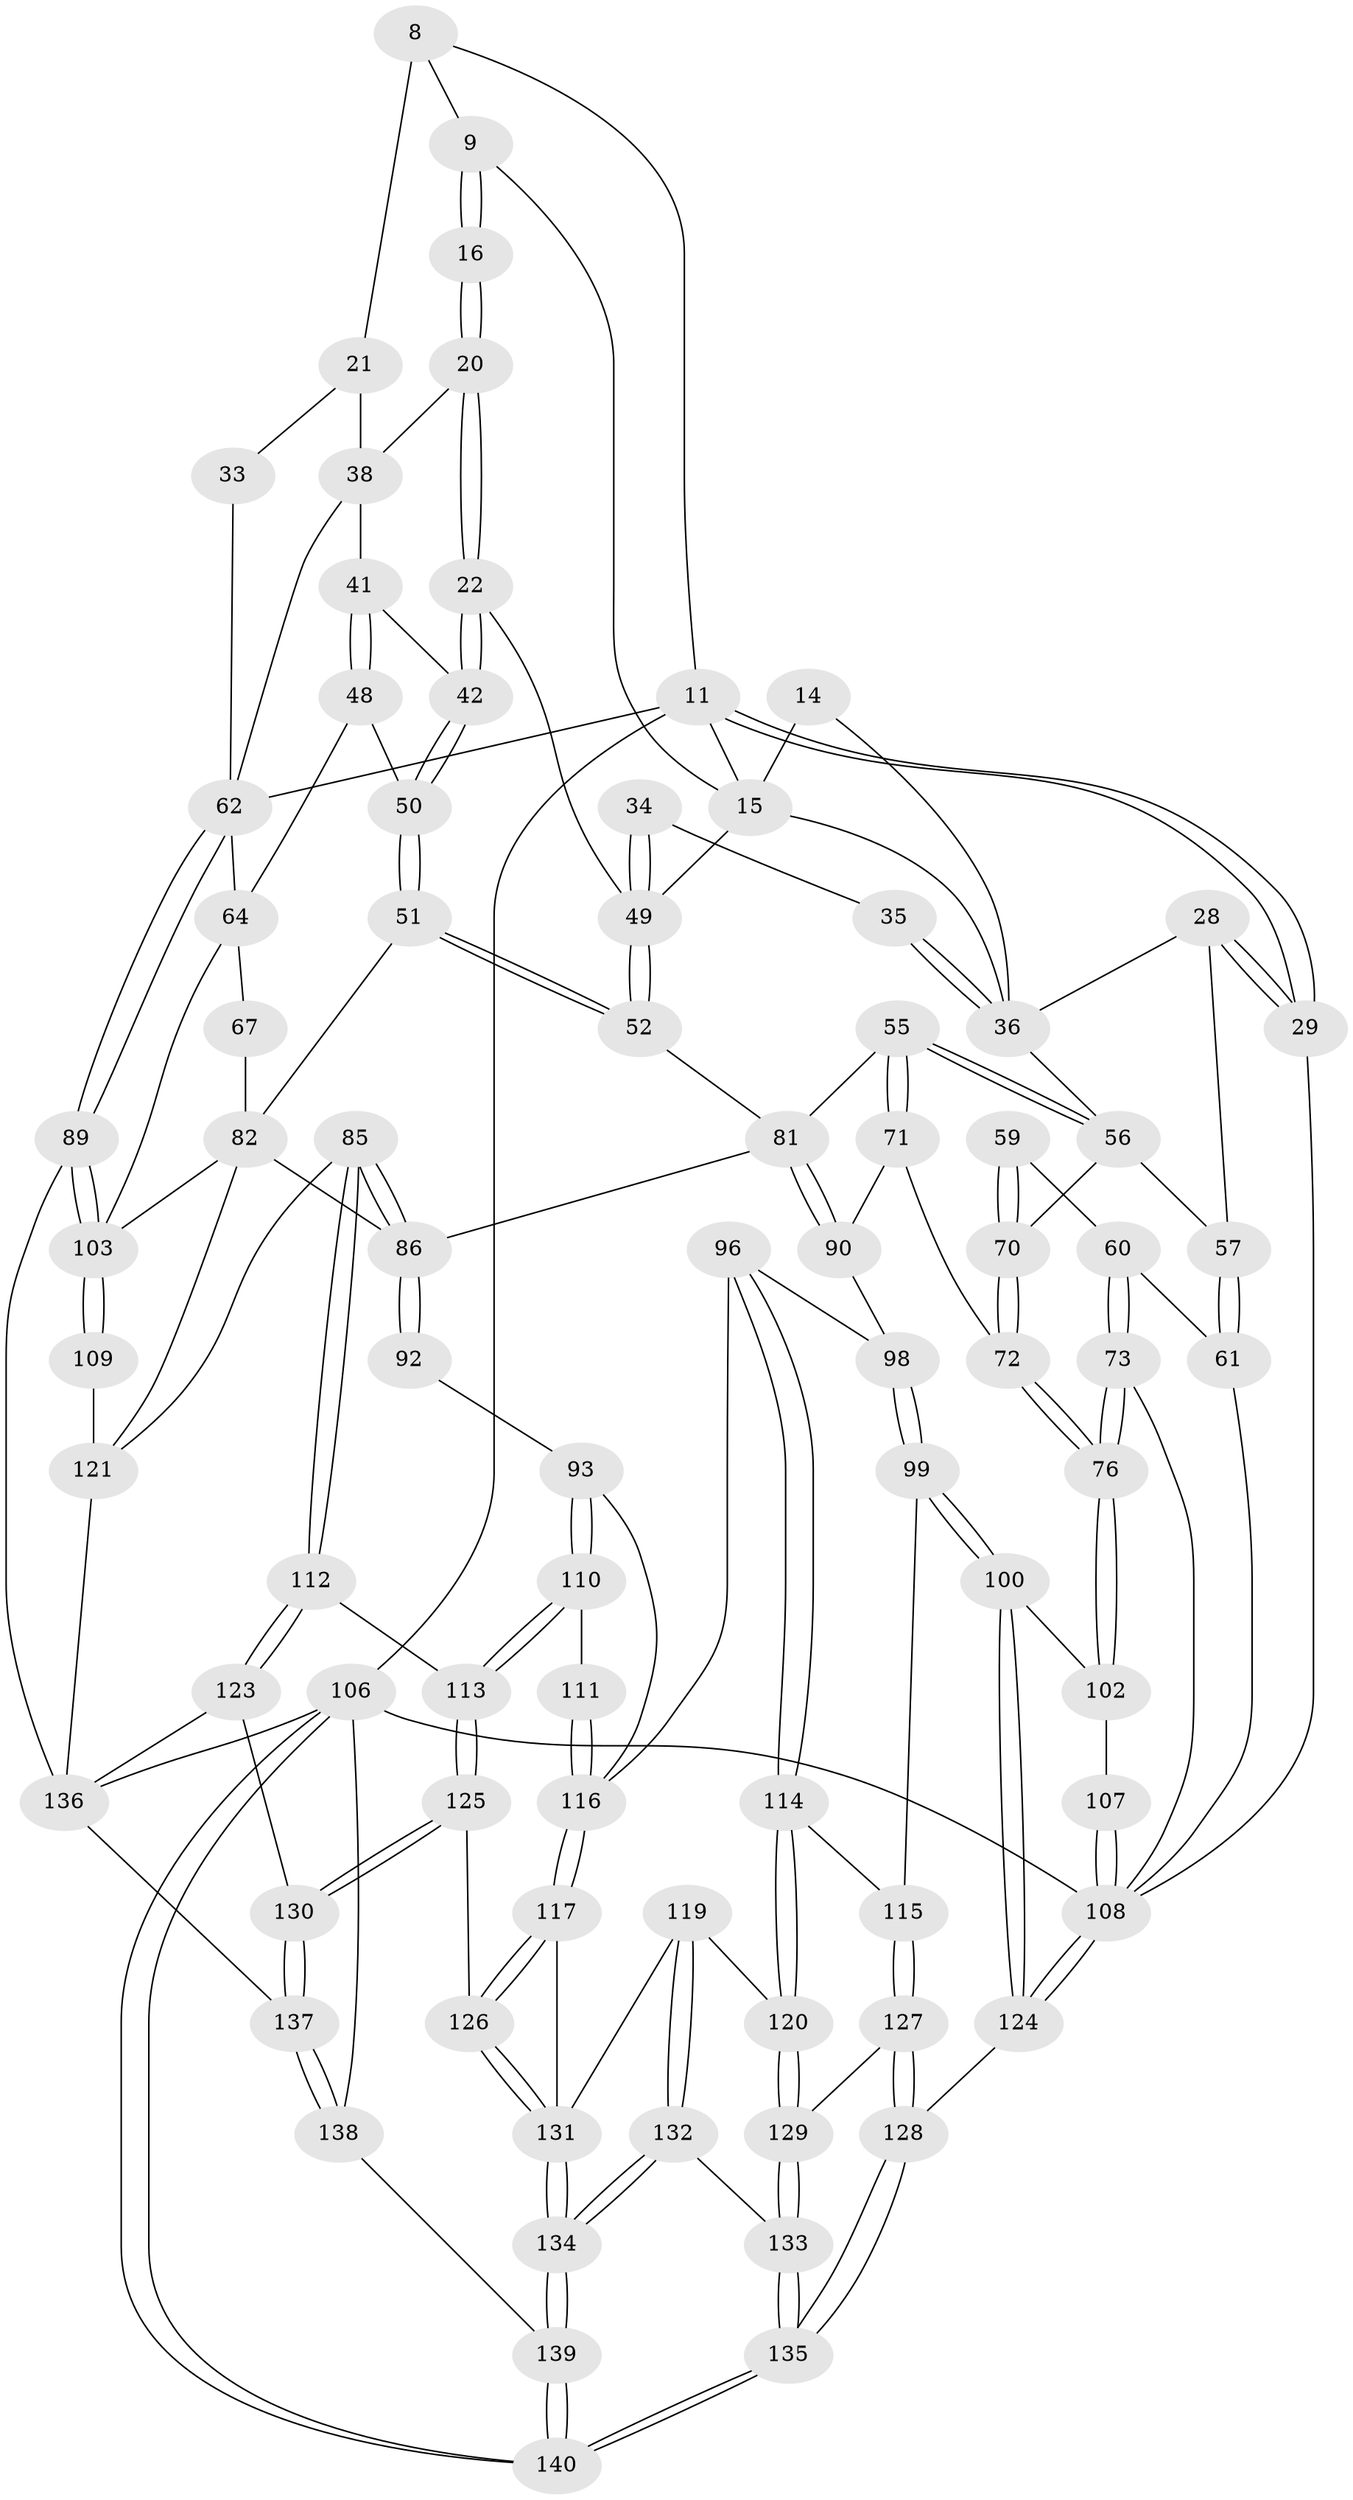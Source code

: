 // original degree distribution, {3: 0.014285714285714285, 4: 0.2357142857142857, 6: 0.22142857142857142, 5: 0.5285714285714286}
// Generated by graph-tools (version 1.1) at 2025/06/03/04/25 22:06:44]
// undirected, 84 vertices, 194 edges
graph export_dot {
graph [start="1"]
  node [color=gray90,style=filled];
  8 [pos="+0.7194376681539274+0.05320117627368326",super="+7"];
  9 [pos="+0.7171352876293255+0.051885123050802215",super="+5"];
  11 [pos="+0+0",super="+10+6"];
  14 [pos="+0.32156708110624+0.1304133226987084"];
  15 [pos="+0.22727936589243794+0.04325474073160568",super="+13"];
  16 [pos="+0.6447702554488163+0.0926188750584655"];
  20 [pos="+0.68273330160933+0.22900361431936866"];
  21 [pos="+0.8827768189728048+0.09456033355904947",super="+17+18"];
  22 [pos="+0.6184123081829788+0.282998158511187"];
  28 [pos="+0+0.11566470852440815",super="+27"];
  29 [pos="+0+0.09091260369873712"];
  33 [pos="+0.8795681904149135+0.26593833986832427",super="+31"];
  34 [pos="+0.3575323385328693+0.31609758761545614"];
  35 [pos="+0.33916720637971737+0.31762730840703307"];
  36 [pos="+0.3336200248057799+0.3199688120336899",super="+26+25+32"];
  38 [pos="+0.7778893072336093+0.32200994531460014",super="+19"];
  41 [pos="+0.7772077582260943+0.3417806445250597"];
  42 [pos="+0.6365972670132611+0.36275679472096545"];
  48 [pos="+0.8138793269541326+0.43009546197421933"];
  49 [pos="+0.4426573841073847+0.4051976953844944",super="+23+24"];
  50 [pos="+0.6398223490704119+0.4217187665352458"];
  51 [pos="+0.6203515445815333+0.4571558399017224"];
  52 [pos="+0.4724335311305672+0.5008652219927989"];
  55 [pos="+0.3435401971056526+0.5044443604936792"];
  56 [pos="+0.32192888546632986+0.4796492232637529",super="+44"];
  57 [pos="+0.09745166450234331+0.38216689499064227",super="+45"];
  59 [pos="+0.08132355882405484+0.5095522651425375"];
  60 [pos="+0.01642546237256304+0.48439586228680215"];
  61 [pos="+0.008752809142706706+0.47668273934735933"];
  62 [pos="+1+0.6145942894584622",super="+39+30+40"];
  64 [pos="+1+0.5624586789832188",super="+47+63"];
  67 [pos="+0.8353923856576283+0.5074991924240159"];
  70 [pos="+0.18940168064327134+0.5659722772822136",super="+65+58"];
  71 [pos="+0.20093262145632337+0.5971719829217476"];
  72 [pos="+0.20049084751472052+0.5971047423232977"];
  73 [pos="+0.04872900714902046+0.5999066283758983"];
  76 [pos="+0.17107635529321713+0.6296893716107153"];
  81 [pos="+0.46944082523710945+0.5854935324037368",super="+54"];
  82 [pos="+0.7972751833375364+0.6370377747835299",super="+69"];
  85 [pos="+0.6652636509153681+0.7250670630722694"];
  86 [pos="+0.6379764042763734+0.70743895583327",super="+79+80"];
  89 [pos="+1+0.8035854763031303"];
  90 [pos="+0.46636080479500747+0.5904461127774284",super="+78"];
  92 [pos="+0.5962663981248094+0.7030100292662899"];
  93 [pos="+0.563127933991382+0.7272824384123824"];
  96 [pos="+0.4096994147716956+0.7152916656140296"];
  98 [pos="+0.3232906174815956+0.6950628751358978",super="+97"];
  99 [pos="+0.2457744922320689+0.7888250342366334"];
  100 [pos="+0.17755141402511188+0.789667752456401"];
  102 [pos="+0.17101954804711725+0.6298442628003561",super="+101"];
  103 [pos="+1+0.7964753242919514",super="+91"];
  106 [pos="+0+1",super="+87"];
  107 [pos="+0.06189562365971025+0.7546068863825142",super="+104"];
  108 [pos="+0+0.9688178762895265",super="+105"];
  109 [pos="+0.9551142378748322+0.8045371899392797"];
  110 [pos="+0.5436726680547102+0.8283640967487599"];
  111 [pos="+0.5220494612174182+0.8245281586703171"];
  112 [pos="+0.658350940400898+0.7457042870859436"];
  113 [pos="+0.5561994299864852+0.8367801678209758"];
  114 [pos="+0.367258514128286+0.8105121879310977"];
  115 [pos="+0.2820549819553973+0.8225761175650116"];
  116 [pos="+0.4757168835987697+0.8295609613301482",super="+95+94"];
  117 [pos="+0.4660100491158391+0.8466527238745589"];
  119 [pos="+0.422367684357262+0.8883969659235361"];
  120 [pos="+0.39474699925964757+0.8800589825809659"];
  121 [pos="+0.8107692177340747+0.8486329415897939",super="+84+83"];
  123 [pos="+0.6561613741342418+0.8675658233994156"];
  124 [pos="+0.14443186762072308+0.8935298708560743"];
  125 [pos="+0.584830705075299+0.8926589872197711"];
  126 [pos="+0.5411446631045341+0.9146018636757033"];
  127 [pos="+0.2900931213310922+0.8644725685841766"];
  128 [pos="+0.20614246713304685+0.9563080274781205"];
  129 [pos="+0.3420875349382427+0.905394555227754"];
  130 [pos="+0.6148514499919735+0.9046597495110499"];
  131 [pos="+0.5008117889375312+0.9487479336825003",super="+118"];
  132 [pos="+0.4090457961028997+0.9660746910022422"];
  133 [pos="+0.3283712085804217+0.9472700072244243"];
  134 [pos="+0.48414167201362107+1"];
  135 [pos="+0.25091010634248173+1"];
  136 [pos="+0.799074785563091+0.9237382816697077",super="+88+122"];
  137 [pos="+0.709939553332718+1"];
  138 [pos="+0.7061684851562542+1"];
  139 [pos="+0.4857999531017676+1"];
  140 [pos="+0.266248238712987+1"];
  8 -- 9;
  8 -- 21 [weight=2];
  8 -- 11;
  9 -- 16 [weight=2];
  9 -- 16;
  9 -- 15;
  11 -- 29;
  11 -- 29;
  11 -- 106 [weight=2];
  11 -- 15 [weight=2];
  11 -- 62;
  14 -- 15 [weight=2];
  14 -- 36;
  15 -- 49;
  15 -- 36;
  16 -- 20;
  16 -- 20;
  20 -- 22;
  20 -- 22;
  20 -- 38;
  21 -- 33 [weight=2];
  21 -- 38;
  22 -- 42;
  22 -- 42;
  22 -- 49;
  28 -- 29;
  28 -- 29;
  28 -- 57 [weight=2];
  28 -- 36;
  29 -- 108;
  33 -- 62 [weight=2];
  34 -- 35;
  34 -- 49 [weight=2];
  34 -- 49;
  35 -- 36 [weight=2];
  35 -- 36;
  36 -- 56;
  38 -- 41;
  38 -- 62;
  41 -- 42;
  41 -- 48;
  41 -- 48;
  42 -- 50;
  42 -- 50;
  48 -- 50;
  48 -- 64;
  49 -- 52;
  49 -- 52;
  50 -- 51;
  50 -- 51;
  51 -- 52;
  51 -- 52;
  51 -- 82;
  52 -- 81;
  55 -- 56;
  55 -- 56;
  55 -- 71;
  55 -- 71;
  55 -- 81;
  56 -- 70 [weight=2];
  56 -- 57;
  57 -- 61;
  57 -- 61;
  59 -- 60;
  59 -- 70 [weight=2];
  59 -- 70;
  60 -- 61;
  60 -- 73;
  60 -- 73;
  61 -- 108;
  62 -- 89;
  62 -- 89;
  62 -- 64 [weight=2];
  64 -- 67 [weight=2];
  64 -- 103;
  67 -- 82;
  70 -- 72;
  70 -- 72;
  71 -- 72;
  71 -- 90;
  72 -- 76;
  72 -- 76;
  73 -- 76;
  73 -- 76;
  73 -- 108;
  76 -- 102;
  76 -- 102;
  81 -- 90 [weight=2];
  81 -- 90;
  81 -- 86;
  82 -- 103;
  82 -- 121;
  82 -- 86;
  85 -- 86;
  85 -- 86;
  85 -- 112;
  85 -- 112;
  85 -- 121;
  86 -- 92 [weight=2];
  86 -- 92;
  89 -- 103;
  89 -- 103;
  89 -- 136;
  90 -- 98 [weight=2];
  92 -- 93;
  93 -- 110;
  93 -- 110;
  93 -- 116;
  96 -- 114;
  96 -- 114;
  96 -- 98;
  96 -- 116;
  98 -- 99;
  98 -- 99;
  99 -- 100;
  99 -- 100;
  99 -- 115;
  100 -- 124;
  100 -- 124;
  100 -- 102;
  102 -- 107 [weight=2];
  103 -- 109;
  103 -- 109;
  106 -- 140;
  106 -- 140;
  106 -- 138;
  106 -- 136;
  106 -- 108;
  107 -- 108 [weight=2];
  107 -- 108;
  108 -- 124;
  108 -- 124;
  109 -- 121 [weight=2];
  110 -- 111;
  110 -- 113;
  110 -- 113;
  111 -- 116 [weight=2];
  111 -- 116;
  112 -- 113;
  112 -- 123;
  112 -- 123;
  113 -- 125;
  113 -- 125;
  114 -- 115;
  114 -- 120;
  114 -- 120;
  115 -- 127;
  115 -- 127;
  116 -- 117;
  116 -- 117;
  117 -- 126;
  117 -- 126;
  117 -- 131;
  119 -- 120;
  119 -- 132;
  119 -- 132;
  119 -- 131;
  120 -- 129;
  120 -- 129;
  121 -- 136;
  123 -- 130;
  123 -- 136;
  124 -- 128;
  125 -- 126;
  125 -- 130;
  125 -- 130;
  126 -- 131;
  126 -- 131;
  127 -- 128;
  127 -- 128;
  127 -- 129;
  128 -- 135;
  128 -- 135;
  129 -- 133;
  129 -- 133;
  130 -- 137;
  130 -- 137;
  131 -- 134;
  131 -- 134;
  132 -- 133;
  132 -- 134;
  132 -- 134;
  133 -- 135;
  133 -- 135;
  134 -- 139;
  134 -- 139;
  135 -- 140;
  135 -- 140;
  136 -- 137;
  137 -- 138;
  137 -- 138;
  138 -- 139;
  139 -- 140;
  139 -- 140;
}
